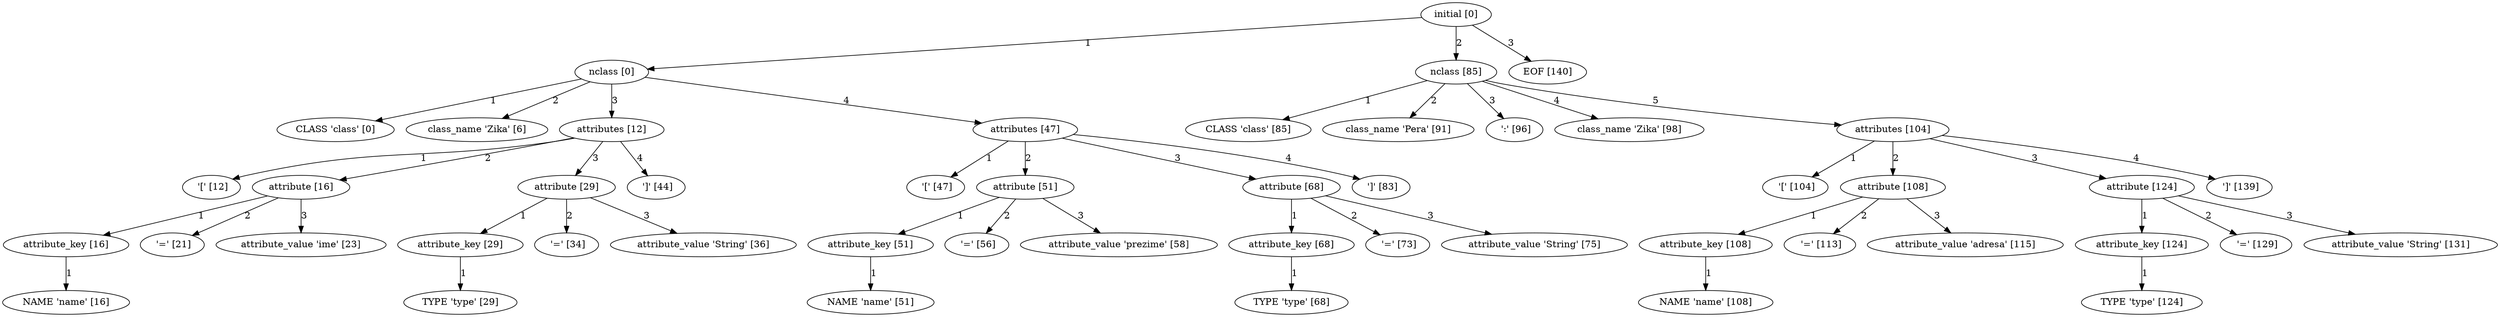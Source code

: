 digraph arpeggio_graph {
34566032 [label="initial [0]"];
34566032->34565696 [label="1"]

34565696 [label="nclass [0]"];
34565696->34574192 [label="1"]

34574192 [label="CLASS 'class' [0]"];
34565696->34570704 [label="2"]

34570704 [label="class_name 'Zika' [6]"];
34565696->34565312 [label="3"]

34565312 [label="attributes [12]"];
34565312->34570736 [label="1"]

34570736 [label=" '[' [12]"];
34565312->34565120 [label="2"]

34565120 [label="attribute [16]"];
34565120->34563536 [label="1"]

34563536 [label="attribute_key [16]"];
34563536->34612720 [label="1"]

34612720 [label="NAME 'name' [16]"];
34565120->34612848 [label="2"]

34612848 [label=" '=' [21]"];
34565120->34612464 [label="3"]

34612464 [label="attribute_value 'ime' [23]"];
34565312->34565408 [label="3"]

34565408 [label="attribute [29]"];
34565408->34565360 [label="1"]

34565360 [label="attribute_key [29]"];
34565360->34612016 [label="1"]

34612016 [label="TYPE 'type' [29]"];
34565408->34612400 [label="2"]

34612400 [label=" '=' [34]"];
34565408->34612592 [label="3"]

34612592 [label="attribute_value 'String' [36]"];
34565312->34570672 [label="4"]

34570672 [label=" ']' [44]"];
34565696->34565504 [label="4"]

34565504 [label="attributes [47]"];
34565504->34612560 [label="1"]

34612560 [label=" '[' [47]"];
34565504->34565552 [label="2"]

34565552 [label="attribute [51]"];
34565552->34565456 [label="1"]

34565456 [label="attribute_key [51]"];
34565456->34612624 [label="1"]

34612624 [label="NAME 'name' [51]"];
34565552->34612784 [label="2"]

34612784 [label=" '=' [56]"];
34565552->34612656 [label="3"]

34612656 [label="attribute_value 'prezime' [58]"];
34565504->34565648 [label="3"]

34565648 [label="attribute [68]"];
34565648->34565600 [label="1"]

34565600 [label="attribute_key [68]"];
34565600->34612688 [label="1"]

34612688 [label="TYPE 'type' [68]"];
34565648->34612880 [label="2"]

34612880 [label=" '=' [73]"];
34565648->34612944 [label="3"]

34612944 [label="attribute_value 'String' [75]"];
34565504->34612528 [label="4"]

34612528 [label=" ']' [83]"];
34566032->34565984 [label="2"]

34565984 [label="nclass [85]"];
34565984->34611696 [label="1"]

34611696 [label="CLASS 'class' [85]"];
34565984->34613104 [label="2"]

34613104 [label="class_name 'Pera' [91]"];
34565984->34612816 [label="3"]

34612816 [label=" ':' [96]"];
34565984->34612496 [label="4"]

34612496 [label="class_name 'Zika' [98]"];
34565984->34565936 [label="5"]

34565936 [label="attributes [104]"];
34565936->34613136 [label="1"]

34613136 [label=" '[' [104]"];
34565936->34565792 [label="2"]

34565792 [label="attribute [108]"];
34565792->34565744 [label="1"]

34565744 [label="attribute_key [108]"];
34565744->34613168 [label="1"]

34613168 [label="NAME 'name' [108]"];
34565792->34613040 [label="2"]

34613040 [label=" '=' [113]"];
34565792->34613200 [label="3"]

34613200 [label="attribute_value 'adresa' [115]"];
34565936->34565888 [label="3"]

34565888 [label="attribute [124]"];
34565888->34565840 [label="1"]

34565840 [label="attribute_key [124]"];
34565840->34613232 [label="1"]

34613232 [label="TYPE 'type' [124]"];
34565888->34613328 [label="2"]

34613328 [label=" '=' [129]"];
34565888->34613360 [label="3"]

34613360 [label="attribute_value 'String' [131]"];
34565936->34613520 [label="4"]

34613520 [label=" ']' [139]"];
34566032->34573200 [label="3"]

34573200 [label="EOF [140]"];
}